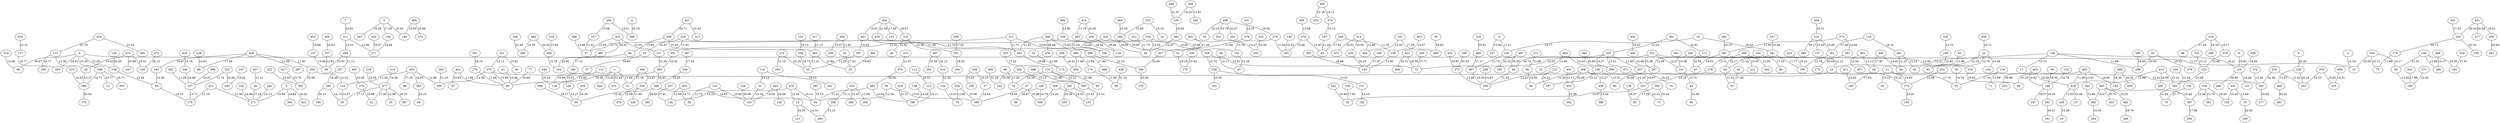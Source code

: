 graph G{
0--294 [label=19.91];
0--96 [label=16.97];
0--348 [label=15.34];
0--139 [label=15.25];
0--13 [label=11.27];
1--444 [label=13.25];
1--114 [label=13.06];
1--251 [label=12.43];
1--21 [label=11.64];
2--13 [label=12.54];
3--106 [label=17.06];
3--347 [label=15.38];
3--146 [label=10.43];
4--390 [label=16.16];
5--394 [label=19.84];
5--421 [label=16.02];
5--271 [label=10.94];
6--320 [label=26.35];
7--311 [label=10.81];
8--125 [label=15.81];
9--227 [label=13.84];
9--145 [label=11.11];
400--202 [label=22.18];
400--379 [label=14.11];
401--325 [label=12.24];
401--171 [label=10.91];
402--433 [label=29.90];
402--418 [label=18.29];
402--148 [label=10.82];
403--182 [label=18.85];
403--343 [label=12.91];
403--418 [label=11.06];
403--56 [label=10.19];
404--136 [label=14.54];
404--15 [label=12.69];
405--337 [label=24.63];
406--328 [label=14.80];
407--254 [label=15.56];
407--415 [label=10.13];
408--322 [label=33.79];
408--350 [label=32.07];
408--34 [label=19.15];
408--270 [label=16.04];
409--376 [label=13.98];
410--344 [label=15.76];
411--190 [label=24.82];
412--271 [label=11.90];
412--178 [label=11.19];
413--430 [label=18.95];
413--260 [label=13.10];
413--418 [label=11.66];
414--436 [label=16.30];
414--283 [label=11.70];
415--132 [label=12.52];
416--196 [label=21.51];
417--382 [label=23.70];
418--349 [label=17.63];
418--127 [label=10.06];
419--86 [label=17.34];
419--319 [label=14.17];
419--298 [label=10.16];
420--377 [label=16.07];
300--423 [label=30.70];
300--462 [label=15.52];
300--366 [label=14.07];
300--387 [label=10.44];
301--279 [label=16.16];
422--496 [label=25.31];
422--72 [label=18.30];
302--355 [label=14.27];
302--307 [label=11.28];
303--457 [label=12.34];
303--29 [label=11.12];
424--243 [label=19.38];
424--369 [label=15.13];
304--435 [label=22.56];
304--153 [label=17.65];
304--310 [label=16.67];
304--447 [label=15.91];
425--385 [label=16.61];
425--57 [label=15.59];
425--231 [label=12.25];
305--193 [label=18.48];
426--450 [label=19.43];
306--278 [label=13.31];
306--442 [label=12.99];
306--212 [label=10.45];
427--358 [label=20.71];
427--313 [label=14.43];
307--166 [label=10.66];
428--287 [label=22.08];
428--68 [label=17.48];
428--342 [label=15.47];
428--205 [label=11.81];
308--452 [label=23.66];
308--338 [label=13.37];
308--253 [label=12.25];
308--69 [label=11.00];
429--94 [label=16.36];
309--105 [label=14.25];
309--200 [label=13.91];
310--331 [label=14.29];
310--46 [label=10.62];
431--217 [label=25.09];
431--340 [label=20.54];
431--356 [label=19.61];
311--494 [label=15.02];
311--377 [label=12.69];
432--273 [label=10.91];
312--267 [label=15.38];
312--72 [label=14.05];
312--316 [label=13.40];
312--141 [label=12.27];
434--175 [label=10.43];
314--475 [label=18.51];
314--464 [label=12.46];
314--250 [label=10.95];
315--477 [label=14.04];
436--128 [label=19.66];
316--56 [label=10.62];
437--26 [label=11.12];
317--483 [label=11.13];
438--88 [label=21.14];
318--495 [label=15.83];
439--125 [label=18.94];
319--123 [label=12.60];
440--476 [label=28.48];
440--128 [label=18.54];
440--480 [label=15.63];
440--492 [label=11.91];
320--162 [label=20.24];
320--465 [label=13.87];
441--97 [label=23.63];
441--99 [label=11.88];
321--30 [label=15.81];
321--375 [label=12.13];
201--340 [label=17.93];
443--135 [label=16.09];
443--143 [label=14.68];
323--110 [label=17.02];
203--98 [label=17.24];
203--263 [label=14.05];
203--389 [label=12.80];
203--124 [label=11.35];
324--78 [label=13.96];
324--186 [label=10.06];
445--29 [label=17.81];
445--44 [label=14.45];
204--390 [label=14.51];
204--237 [label=13.58];
325--49 [label=16.74];
325--471 [label=13.51];
325--357 [label=11.85];
325--266 [label=10.27];
446--114 [label=19.29];
205--382 [label=16.98];
205--124 [label=12.23];
326--51 [label=16.00];
326--498 [label=12.04];
447--397 [label=14.22];
447--492 [label=11.70];
206--364 [label=16.41];
327--261 [label=15.94];
448--105 [label=21.07];
207--126 [label=17.61];
328--351 [label=12.91];
328--336 [label=10.00];
449--329 [label=13.47];
449--21 [label=11.16];
208--331 [label=17.61];
329--479 [label=15.58];
329--226 [label=11.64];
209--155 [label=14.33];
209--396 [label=13.29];
450--267 [label=10.48];
330--84 [label=14.55];
330--236 [label=12.62];
330--152 [label=10.68];
451--452 [label=13.17];
210--292 [label=22.46];
210--162 [label=13.34];
331--194 [label=18.35];
452--392 [label=15.96];
211--57 [label=13.72];
211--492 [label=11.71];
211--236 [label=10.63];
332--24 [label=14.19];
332--180 [label=13.09];
453--157 [label=16.86];
333--240 [label=19.38];
333--147 [label=11.74];
454--216 [label=16.51];
213--197 [label=16.22];
213--299 [label=12.42];
334--117 [label=21.51];
455--63 [label=14.72];
455--126 [label=12.09];
214--55 [label=14.25];
214--353 [label=13.19];
335--102 [label=13.03];
335--79 [label=12.84];
456--243 [label=21.35];
215--474 [label=21.07];
336--239 [label=15.74];
336--72 [label=10.91];
216--380 [label=19.17];
216--161 [label=14.83];
216--137 [label=13.50];
337--59 [label=12.81];
458--22 [label=10.71];
338--388 [label=13.28];
459--32 [label=11.61];
459--258 [label=10.67];
218--477 [label=16.05];
339--102 [label=18.43];
339--361 [label=13.75];
339--387 [label=12.94];
219--489 [label=35.81];
460--255 [label=16.01];
340--230 [label=23.76];
340--176 [label=10.73];
461--141 [label=10.38];
220--143 [label=26.66];
341--185 [label=17.89];
462--469 [label=18.70];
100--72 [label=17.71];
221--84 [label=11.73];
342--58 [label=13.38];
463--149 [label=14.67];
101--268 [label=17.09];
101--464 [label=13.43];
222--382 [label=16.93];
343--366 [label=12.66];
223--384 [label=10.55];
344--147 [label=24.88];
465--491 [label=26.52];
103--256 [label=19.13];
224--280 [label=15.03];
224--346 [label=12.11];
224--285 [label=11.84];
345--267 [label=13.09];
345--23 [label=12.15];
466--272 [label=16.46];
466--146 [label=15.45];
104--260 [label=15.34];
225--123 [label=13.11];
346--493 [label=13.15];
467--246 [label=17.34];
105--282 [label=18.46];
468--289 [label=10.17];
106--377 [label=14.44];
348--393 [label=25.71];
348--12 [label=23.77];
348--384 [label=14.71];
107--240 [label=19.02];
228--68 [label=10.65];
349--19 [label=13.49];
108--52 [label=17.93];
229--498 [label=11.46];
229--231 [label=11.45];
229--25 [label=10.97];
109--125 [label=18.21];
109--17 [label=13.13];
109--23 [label=12.21];
109--288 [label=11.88];
470--126 [label=14.24];
470--92 [label=14.13];
470--14 [label=12.26];
471--253 [label=10.97];
351--360 [label=10.42];
472--129 [label=26.13];
110--65 [label=21.66];
110--74 [label=14.39];
110--369 [label=13.21];
231--360 [label=13.36];
352--355 [label=23.59];
473--129 [label=19.41];
473--28 [label=16.62];
473--247 [label=10.58];
111--113 [label=16.52];
232--271 [label=14.88];
474--485 [label=19.26];
112--130 [label=15.01];
112--114 [label=14.49];
233--195 [label=10.22];
354--50 [label=10.17];
354--75 [label=10.13];
354--13 [label=10.05];
113--196 [label=14.11];
234--265 [label=22.54];
234--115 [label=21.79];
235--249 [label=13.75];
356--262 [label=26.49];
477--367 [label=20.33];
477--61 [label=17.65];
477--95 [label=17.11];
477--20 [label=12.86];
115--169 [label=16.77];
115--28 [label=12.38];
357--76 [label=16.23];
478--181 [label=27.91];
116--242 [label=16.52];
116--31 [label=13.14];
237--57 [label=11.42];
358--66 [label=15.94];
358--483 [label=15.93];
117--294 [label=16.77];
238--27 [label=15.19];
238--188 [label=13.35];
359--273 [label=20.33];
118--481 [label=18.10];
118--161 [label=17.49];
239--163 [label=15.92];
239--151 [label=13.01];
119--53 [label=17.53];
119--71 [label=12.89];
10--173 [label=21.58];
11--53 [label=17.74];
11--274 [label=15.83];
11--40 [label=15.15];
14--121 [label=16.53];
14--493 [label=14.35];
16--53 [label=14.74];
18--261 [label=16.43];
18--145 [label=14.77];
480--174 [label=12.84];
480--364 [label=11.89];
360--398 [label=14.43];
360--99 [label=14.36];
481--42 [label=12.12];
481--44 [label=11.31];
482--281 [label=20.15];
120--139 [label=30.20];
241--378 [label=12.25];
362--147 [label=11.26];
483--33 [label=13.84];
483--55 [label=11.01];
363--266 [label=20.86];
484--495 [label=20.45];
484--290 [label=14.30];
122--63 [label=11.75];
122--143 [label=10.65];
485--196 [label=12.04];
485--92 [label=11.22];
123--260 [label=13.98];
244--54 [label=20.17];
244--85 [label=17.19];
365--33 [label=18.82];
486--57 [label=13.98];
124--95 [label=14.57];
245--259 [label=20.36];
245--155 [label=12.45];
366--284 [label=15.03];
487--275 [label=33.38];
125--490 [label=28.99];
125--131 [label=14.26];
246--398 [label=13.25];
488--369 [label=21.06];
368--293 [label=20.20];
368--182 [label=19.30];
489--297 [label=11.11];
248--299 [label=14.67];
369--155 [label=15.51];
249--42 [label=14.85];
22--134 [label=14.36];
22--252 [label=12.70];
22--93 [label=12.14];
23--253 [label=15.10];
23--274 [label=10.22];
25--37 [label=19.90];
26--271 [label=17.24];
27--186 [label=14.44];
28--384 [label=13.37];
29--190 [label=17.83];
370--255 [label=15.83];
370--162 [label=10.53];
250--193 [label=18.20];
371--35 [label=13.96];
492--173 [label=18.86];
130--94 [label=13.27];
372--292 [label=13.34];
252--274 [label=12.58];
373--391 [label=14.04];
373--281 [label=11.60];
494--59 [label=15.91];
494--257 [label=11.13];
132--78 [label=13.91];
253--52 [label=14.97];
253--73 [label=14.22];
374--96 [label=12.96];
495--164 [label=13.74];
133--148 [label=14.79];
375--99 [label=15.68];
375--389 [label=14.56];
375--292 [label=12.41];
376--183 [label=15.98];
376--83 [label=15.97];
497--49 [label=18.39];
497--165 [label=16.33];
256--55 [label=19.73];
498--399 [label=17.84];
498--166 [label=12.19];
136--197 [label=15.23];
136--80 [label=13.51];
257--295 [label=14.38];
378--51 [label=11.84];
499--147 [label=10.07];
379--167 [label=15.12];
138--82 [label=18.37];
139--58 [label=14.44];
31--143 [label=14.18];
32--33 [label=17.33];
35--69 [label=14.56];
36--148 [label=18.50];
38--268 [label=18.63];
39--186 [label=13.01];
39--92 [label=12.54];
260--70 [label=11.64];
381--92 [label=15.53];
140--183 [label=10.32];
261--195 [label=17.77];
261--54 [label=11.54];
141--43 [label=13.73];
383--389 [label=21.19];
142--52 [label=19.46];
263--48 [label=23.10];
384--170 [label=20.54];
264--180 [label=10.45];
385--164 [label=20.62];
144--271 [label=14.13];
386--94 [label=18.57];
145--297 [label=11.74];
387--296 [label=17.66];
147--178 [label=13.71];
148--187 [label=18.57];
148--291 [label=14.16];
269--83 [label=17.82];
269--149 [label=11.32];
149--193 [label=13.00];
41--99 [label=15.94];
43--90 [label=14.39];
45--276 [label=15.52];
45--288 [label=10.05];
47--186 [label=14.68];
47--396 [label=10.90];
49--299 [label=11.33];
270--152 [label=12.78];
270--183 [label=11.29];
391--172 [label=20.04];
150--89 [label=16.47];
150--396 [label=14.79];
151--192 [label=14.10];
152--67 [label=13.18];
273--299 [label=13.48];
274--154 [label=23.01];
395--82 [label=17.29];
395--73 [label=14.24];
275--61 [label=19.98];
397--55 [label=11.25];
156--70 [label=27.77];
277--185 [label=12.30];
398--160 [label=20.40];
398--92 [label=14.02];
398--94 [label=12.42];
157--59 [label=15.66];
278--80 [label=16.06];
158--196 [label=14.26];
279--99 [label=11.85];
159--181 [label=14.00];
159--289 [label=13.99];
159--50 [label=11.51];
50--185 [label=13.94];
51--175 [label=18.19];
54--91 [label=11.22];
58--178 [label=14.15];
281--87 [label=19.03];
161--195 [label=13.78];
282--84 [label=12.47];
286--288 [label=16.85];
166--179 [label=23.63];
167--83 [label=11.04];
168--290 [label=21.40];
60--74 [label=11.42];
62--93 [label=12.86];
64--67 [label=10.11];
66--184 [label=17.12];
291--191 [label=34.41];
171--87 [label=16.50];
292--177 [label=10.64];
174--88 [label=11.64];
295--199 [label=20.19];
295--95 [label=14.73];
176--75 [label=11.99];
297--299 [label=16.05];
77--99 [label=18.69];
79--198 [label=20.92];
180--84 [label=16.88];
189--193 [label=17.67];
81--91 [label=17.85];
}
